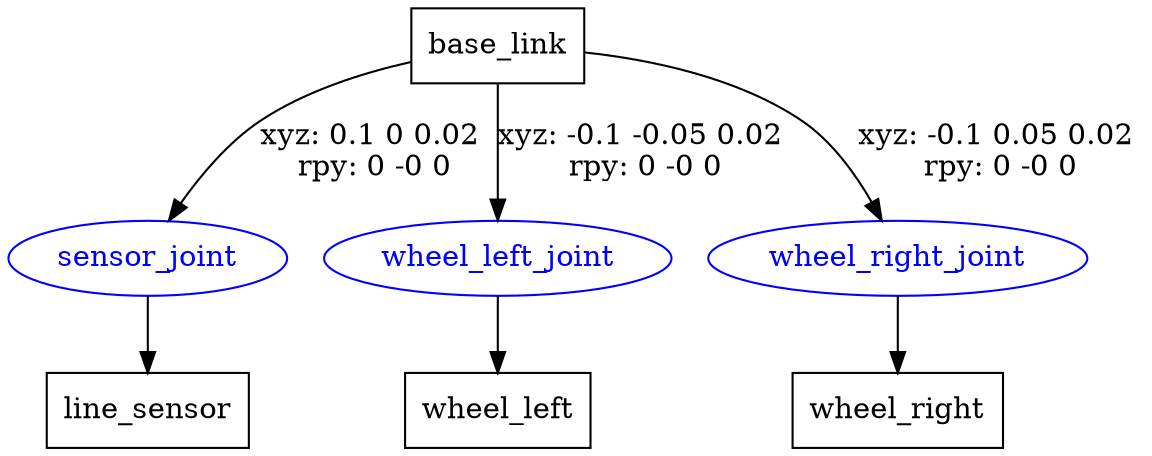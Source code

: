 digraph G {
node [shape=box];
"base_link" [label="base_link"];
"line_sensor" [label="line_sensor"];
"wheel_left" [label="wheel_left"];
"wheel_right" [label="wheel_right"];
node [shape=ellipse, color=blue, fontcolor=blue];
"base_link" -> "sensor_joint" [label="xyz: 0.1 0 0.02 \nrpy: 0 -0 0"]
"sensor_joint" -> "line_sensor"
"base_link" -> "wheel_left_joint" [label="xyz: -0.1 -0.05 0.02 \nrpy: 0 -0 0"]
"wheel_left_joint" -> "wheel_left"
"base_link" -> "wheel_right_joint" [label="xyz: -0.1 0.05 0.02 \nrpy: 0 -0 0"]
"wheel_right_joint" -> "wheel_right"
}
